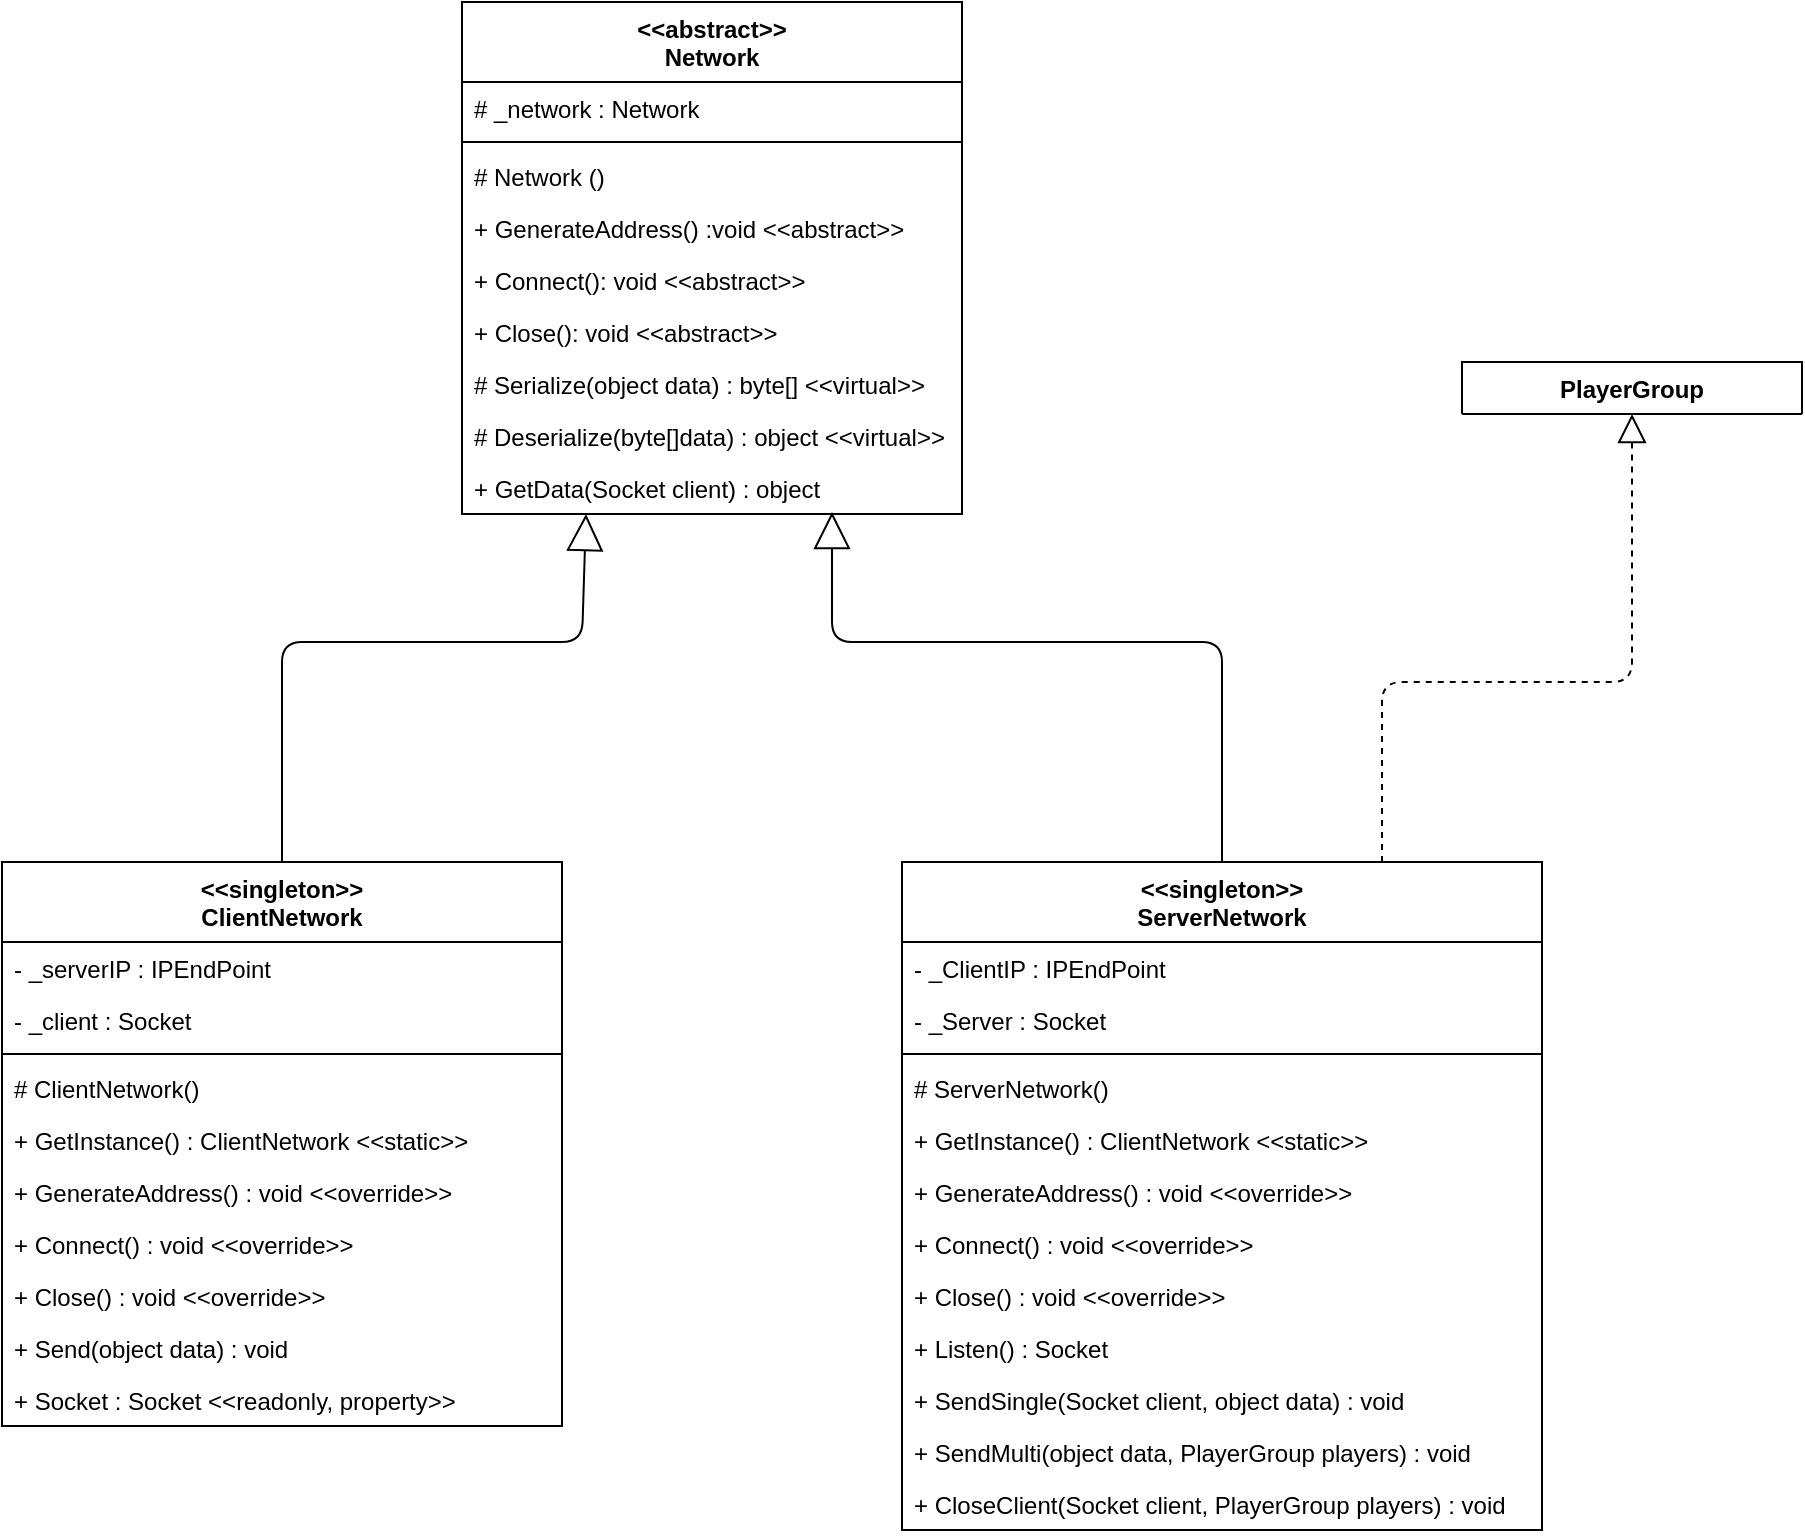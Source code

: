 <mxfile version="15.2.9"><diagram id="tgsOs3fxPP7kzZZRs3cK" name="Page-1"><mxGraphModel dx="700" dy="736" grid="1" gridSize="10" guides="1" tooltips="1" connect="1" arrows="1" fold="1" page="1" pageScale="1" pageWidth="850" pageHeight="1100" math="0" shadow="0"><root><mxCell id="0"/><mxCell id="1" parent="0"/><mxCell id="1fFks_8FyUJux0Z1k4WF-1" value="&lt;&lt;abstract&gt;&gt;&#xA;Network" style="swimlane;fontStyle=1;align=center;verticalAlign=top;childLayout=stackLayout;horizontal=1;startSize=40;horizontalStack=0;resizeParent=1;resizeParentMax=0;resizeLast=0;collapsible=1;marginBottom=0;" vertex="1" parent="1"><mxGeometry x="320" y="160" width="250" height="256" as="geometry"/></mxCell><mxCell id="1fFks_8FyUJux0Z1k4WF-2" value="# _network : Network" style="text;strokeColor=none;fillColor=none;align=left;verticalAlign=top;spacingLeft=4;spacingRight=4;overflow=hidden;rotatable=0;points=[[0,0.5],[1,0.5]];portConstraint=eastwest;" vertex="1" parent="1fFks_8FyUJux0Z1k4WF-1"><mxGeometry y="40" width="250" height="26" as="geometry"/></mxCell><mxCell id="1fFks_8FyUJux0Z1k4WF-3" value="" style="line;strokeWidth=1;fillColor=none;align=left;verticalAlign=middle;spacingTop=-1;spacingLeft=3;spacingRight=3;rotatable=0;labelPosition=right;points=[];portConstraint=eastwest;" vertex="1" parent="1fFks_8FyUJux0Z1k4WF-1"><mxGeometry y="66" width="250" height="8" as="geometry"/></mxCell><mxCell id="1fFks_8FyUJux0Z1k4WF-4" value="# Network ()" style="text;strokeColor=none;fillColor=none;align=left;verticalAlign=top;spacingLeft=4;spacingRight=4;overflow=hidden;rotatable=0;points=[[0,0.5],[1,0.5]];portConstraint=eastwest;" vertex="1" parent="1fFks_8FyUJux0Z1k4WF-1"><mxGeometry y="74" width="250" height="26" as="geometry"/></mxCell><mxCell id="1fFks_8FyUJux0Z1k4WF-7" value="+ GenerateAddress() :void &lt;&lt;abstract&gt;&gt;" style="text;strokeColor=none;fillColor=none;align=left;verticalAlign=top;spacingLeft=4;spacingRight=4;overflow=hidden;rotatable=0;points=[[0,0.5],[1,0.5]];portConstraint=eastwest;" vertex="1" parent="1fFks_8FyUJux0Z1k4WF-1"><mxGeometry y="100" width="250" height="26" as="geometry"/></mxCell><mxCell id="1fFks_8FyUJux0Z1k4WF-8" value="+ Connect(): void &lt;&lt;abstract&gt;&gt;" style="text;strokeColor=none;fillColor=none;align=left;verticalAlign=top;spacingLeft=4;spacingRight=4;overflow=hidden;rotatable=0;points=[[0,0.5],[1,0.5]];portConstraint=eastwest;" vertex="1" parent="1fFks_8FyUJux0Z1k4WF-1"><mxGeometry y="126" width="250" height="26" as="geometry"/></mxCell><mxCell id="1fFks_8FyUJux0Z1k4WF-9" value="+ Close(): void &lt;&lt;abstract&gt;&gt;" style="text;strokeColor=none;fillColor=none;align=left;verticalAlign=top;spacingLeft=4;spacingRight=4;overflow=hidden;rotatable=0;points=[[0,0.5],[1,0.5]];portConstraint=eastwest;" vertex="1" parent="1fFks_8FyUJux0Z1k4WF-1"><mxGeometry y="152" width="250" height="26" as="geometry"/></mxCell><mxCell id="1fFks_8FyUJux0Z1k4WF-10" value="# Serialize(object data) : byte[] &lt;&lt;virtual&gt;&gt;" style="text;strokeColor=none;fillColor=none;align=left;verticalAlign=top;spacingLeft=4;spacingRight=4;overflow=hidden;rotatable=0;points=[[0,0.5],[1,0.5]];portConstraint=eastwest;" vertex="1" parent="1fFks_8FyUJux0Z1k4WF-1"><mxGeometry y="178" width="250" height="26" as="geometry"/></mxCell><mxCell id="1fFks_8FyUJux0Z1k4WF-11" value="# Deserialize(byte[]data) : object &lt;&lt;virtual&gt;&gt;" style="text;strokeColor=none;fillColor=none;align=left;verticalAlign=top;spacingLeft=4;spacingRight=4;overflow=hidden;rotatable=0;points=[[0,0.5],[1,0.5]];portConstraint=eastwest;" vertex="1" parent="1fFks_8FyUJux0Z1k4WF-1"><mxGeometry y="204" width="250" height="26" as="geometry"/></mxCell><mxCell id="1fFks_8FyUJux0Z1k4WF-12" value="+ GetData(Socket client) : object" style="text;strokeColor=none;fillColor=none;align=left;verticalAlign=top;spacingLeft=4;spacingRight=4;overflow=hidden;rotatable=0;points=[[0,0.5],[1,0.5]];portConstraint=eastwest;" vertex="1" parent="1fFks_8FyUJux0Z1k4WF-1"><mxGeometry y="230" width="250" height="26" as="geometry"/></mxCell><mxCell id="1fFks_8FyUJux0Z1k4WF-13" value="&lt;&lt;singleton&gt;&gt;&#xA;ClientNetwork" style="swimlane;fontStyle=1;align=center;verticalAlign=top;childLayout=stackLayout;horizontal=1;startSize=40;horizontalStack=0;resizeParent=1;resizeParentMax=0;resizeLast=0;collapsible=1;marginBottom=0;" vertex="1" parent="1"><mxGeometry x="90" y="590" width="280" height="282" as="geometry"/></mxCell><mxCell id="1fFks_8FyUJux0Z1k4WF-14" value="- _serverIP : IPEndPoint" style="text;strokeColor=none;fillColor=none;align=left;verticalAlign=top;spacingLeft=4;spacingRight=4;overflow=hidden;rotatable=0;points=[[0,0.5],[1,0.5]];portConstraint=eastwest;" vertex="1" parent="1fFks_8FyUJux0Z1k4WF-13"><mxGeometry y="40" width="280" height="26" as="geometry"/></mxCell><mxCell id="1fFks_8FyUJux0Z1k4WF-17" value="- _client : Socket" style="text;strokeColor=none;fillColor=none;align=left;verticalAlign=top;spacingLeft=4;spacingRight=4;overflow=hidden;rotatable=0;points=[[0,0.5],[1,0.5]];portConstraint=eastwest;" vertex="1" parent="1fFks_8FyUJux0Z1k4WF-13"><mxGeometry y="66" width="280" height="26" as="geometry"/></mxCell><mxCell id="1fFks_8FyUJux0Z1k4WF-15" value="" style="line;strokeWidth=1;fillColor=none;align=left;verticalAlign=middle;spacingTop=-1;spacingLeft=3;spacingRight=3;rotatable=0;labelPosition=right;points=[];portConstraint=eastwest;" vertex="1" parent="1fFks_8FyUJux0Z1k4WF-13"><mxGeometry y="92" width="280" height="8" as="geometry"/></mxCell><mxCell id="1fFks_8FyUJux0Z1k4WF-16" value="# ClientNetwork()" style="text;strokeColor=none;fillColor=none;align=left;verticalAlign=top;spacingLeft=4;spacingRight=4;overflow=hidden;rotatable=0;points=[[0,0.5],[1,0.5]];portConstraint=eastwest;" vertex="1" parent="1fFks_8FyUJux0Z1k4WF-13"><mxGeometry y="100" width="280" height="26" as="geometry"/></mxCell><mxCell id="1fFks_8FyUJux0Z1k4WF-18" value="+ GetInstance() : ClientNetwork &lt;&lt;static&gt;&gt;" style="text;strokeColor=none;fillColor=none;align=left;verticalAlign=top;spacingLeft=4;spacingRight=4;overflow=hidden;rotatable=0;points=[[0,0.5],[1,0.5]];portConstraint=eastwest;" vertex="1" parent="1fFks_8FyUJux0Z1k4WF-13"><mxGeometry y="126" width="280" height="26" as="geometry"/></mxCell><mxCell id="1fFks_8FyUJux0Z1k4WF-19" value="+ GenerateAddress() : void &lt;&lt;override&gt;&gt;" style="text;strokeColor=none;fillColor=none;align=left;verticalAlign=top;spacingLeft=4;spacingRight=4;overflow=hidden;rotatable=0;points=[[0,0.5],[1,0.5]];portConstraint=eastwest;" vertex="1" parent="1fFks_8FyUJux0Z1k4WF-13"><mxGeometry y="152" width="280" height="26" as="geometry"/></mxCell><mxCell id="1fFks_8FyUJux0Z1k4WF-20" value="+ Connect() : void &lt;&lt;override&gt;&gt;" style="text;strokeColor=none;fillColor=none;align=left;verticalAlign=top;spacingLeft=4;spacingRight=4;overflow=hidden;rotatable=0;points=[[0,0.5],[1,0.5]];portConstraint=eastwest;" vertex="1" parent="1fFks_8FyUJux0Z1k4WF-13"><mxGeometry y="178" width="280" height="26" as="geometry"/></mxCell><mxCell id="1fFks_8FyUJux0Z1k4WF-21" value="+ Close() : void &lt;&lt;override&gt;&gt;" style="text;strokeColor=none;fillColor=none;align=left;verticalAlign=top;spacingLeft=4;spacingRight=4;overflow=hidden;rotatable=0;points=[[0,0.5],[1,0.5]];portConstraint=eastwest;" vertex="1" parent="1fFks_8FyUJux0Z1k4WF-13"><mxGeometry y="204" width="280" height="26" as="geometry"/></mxCell><mxCell id="1fFks_8FyUJux0Z1k4WF-22" value="+ Send(object data) : void" style="text;strokeColor=none;fillColor=none;align=left;verticalAlign=top;spacingLeft=4;spacingRight=4;overflow=hidden;rotatable=0;points=[[0,0.5],[1,0.5]];portConstraint=eastwest;" vertex="1" parent="1fFks_8FyUJux0Z1k4WF-13"><mxGeometry y="230" width="280" height="26" as="geometry"/></mxCell><mxCell id="1fFks_8FyUJux0Z1k4WF-23" value="+ Socket : Socket &lt;&lt;readonly, property&gt;&gt;" style="text;strokeColor=none;fillColor=none;align=left;verticalAlign=top;spacingLeft=4;spacingRight=4;overflow=hidden;rotatable=0;points=[[0,0.5],[1,0.5]];portConstraint=eastwest;" vertex="1" parent="1fFks_8FyUJux0Z1k4WF-13"><mxGeometry y="256" width="280" height="26" as="geometry"/></mxCell><mxCell id="1fFks_8FyUJux0Z1k4WF-24" value="" style="endArrow=block;endSize=16;endFill=0;html=1;exitX=0.5;exitY=0;exitDx=0;exitDy=0;entryX=0.248;entryY=1;entryDx=0;entryDy=0;entryPerimeter=0;" edge="1" parent="1" source="1fFks_8FyUJux0Z1k4WF-13" target="1fFks_8FyUJux0Z1k4WF-12"><mxGeometry width="160" relative="1" as="geometry"><mxPoint x="360" y="570" as="sourcePoint"/><mxPoint x="520" y="570" as="targetPoint"/><Array as="points"><mxPoint x="230" y="480"/><mxPoint x="380" y="480"/></Array></mxGeometry></mxCell><mxCell id="1fFks_8FyUJux0Z1k4WF-25" value="&lt;&lt;singleton&gt;&gt;&#xA;ServerNetwork" style="swimlane;fontStyle=1;align=center;verticalAlign=top;childLayout=stackLayout;horizontal=1;startSize=40;horizontalStack=0;resizeParent=1;resizeParentMax=0;resizeLast=0;collapsible=1;marginBottom=0;" vertex="1" parent="1"><mxGeometry x="540" y="590" width="320" height="334" as="geometry"/></mxCell><mxCell id="1fFks_8FyUJux0Z1k4WF-26" value="- _ClientIP : IPEndPoint" style="text;strokeColor=none;fillColor=none;align=left;verticalAlign=top;spacingLeft=4;spacingRight=4;overflow=hidden;rotatable=0;points=[[0,0.5],[1,0.5]];portConstraint=eastwest;" vertex="1" parent="1fFks_8FyUJux0Z1k4WF-25"><mxGeometry y="40" width="320" height="26" as="geometry"/></mxCell><mxCell id="1fFks_8FyUJux0Z1k4WF-27" value="- _Server : Socket" style="text;strokeColor=none;fillColor=none;align=left;verticalAlign=top;spacingLeft=4;spacingRight=4;overflow=hidden;rotatable=0;points=[[0,0.5],[1,0.5]];portConstraint=eastwest;" vertex="1" parent="1fFks_8FyUJux0Z1k4WF-25"><mxGeometry y="66" width="320" height="26" as="geometry"/></mxCell><mxCell id="1fFks_8FyUJux0Z1k4WF-28" value="" style="line;strokeWidth=1;fillColor=none;align=left;verticalAlign=middle;spacingTop=-1;spacingLeft=3;spacingRight=3;rotatable=0;labelPosition=right;points=[];portConstraint=eastwest;" vertex="1" parent="1fFks_8FyUJux0Z1k4WF-25"><mxGeometry y="92" width="320" height="8" as="geometry"/></mxCell><mxCell id="1fFks_8FyUJux0Z1k4WF-29" value="# ServerNetwork()" style="text;strokeColor=none;fillColor=none;align=left;verticalAlign=top;spacingLeft=4;spacingRight=4;overflow=hidden;rotatable=0;points=[[0,0.5],[1,0.5]];portConstraint=eastwest;" vertex="1" parent="1fFks_8FyUJux0Z1k4WF-25"><mxGeometry y="100" width="320" height="26" as="geometry"/></mxCell><mxCell id="1fFks_8FyUJux0Z1k4WF-30" value="+ GetInstance() : ClientNetwork &lt;&lt;static&gt;&gt;" style="text;strokeColor=none;fillColor=none;align=left;verticalAlign=top;spacingLeft=4;spacingRight=4;overflow=hidden;rotatable=0;points=[[0,0.5],[1,0.5]];portConstraint=eastwest;" vertex="1" parent="1fFks_8FyUJux0Z1k4WF-25"><mxGeometry y="126" width="320" height="26" as="geometry"/></mxCell><mxCell id="1fFks_8FyUJux0Z1k4WF-31" value="+ GenerateAddress() : void &lt;&lt;override&gt;&gt;" style="text;strokeColor=none;fillColor=none;align=left;verticalAlign=top;spacingLeft=4;spacingRight=4;overflow=hidden;rotatable=0;points=[[0,0.5],[1,0.5]];portConstraint=eastwest;" vertex="1" parent="1fFks_8FyUJux0Z1k4WF-25"><mxGeometry y="152" width="320" height="26" as="geometry"/></mxCell><mxCell id="1fFks_8FyUJux0Z1k4WF-32" value="+ Connect() : void &lt;&lt;override&gt;&gt;" style="text;strokeColor=none;fillColor=none;align=left;verticalAlign=top;spacingLeft=4;spacingRight=4;overflow=hidden;rotatable=0;points=[[0,0.5],[1,0.5]];portConstraint=eastwest;" vertex="1" parent="1fFks_8FyUJux0Z1k4WF-25"><mxGeometry y="178" width="320" height="26" as="geometry"/></mxCell><mxCell id="1fFks_8FyUJux0Z1k4WF-33" value="+ Close() : void &lt;&lt;override&gt;&gt;" style="text;strokeColor=none;fillColor=none;align=left;verticalAlign=top;spacingLeft=4;spacingRight=4;overflow=hidden;rotatable=0;points=[[0,0.5],[1,0.5]];portConstraint=eastwest;" vertex="1" parent="1fFks_8FyUJux0Z1k4WF-25"><mxGeometry y="204" width="320" height="26" as="geometry"/></mxCell><mxCell id="1fFks_8FyUJux0Z1k4WF-36" value="+ Listen() : Socket " style="text;strokeColor=none;fillColor=none;align=left;verticalAlign=top;spacingLeft=4;spacingRight=4;overflow=hidden;rotatable=0;points=[[0,0.5],[1,0.5]];portConstraint=eastwest;" vertex="1" parent="1fFks_8FyUJux0Z1k4WF-25"><mxGeometry y="230" width="320" height="26" as="geometry"/></mxCell><mxCell id="1fFks_8FyUJux0Z1k4WF-34" value="+ SendSingle(Socket client, object data) : void" style="text;strokeColor=none;fillColor=none;align=left;verticalAlign=top;spacingLeft=4;spacingRight=4;overflow=hidden;rotatable=0;points=[[0,0.5],[1,0.5]];portConstraint=eastwest;" vertex="1" parent="1fFks_8FyUJux0Z1k4WF-25"><mxGeometry y="256" width="320" height="26" as="geometry"/></mxCell><mxCell id="1fFks_8FyUJux0Z1k4WF-37" value="+ SendMulti(object data, PlayerGroup players) : void" style="text;strokeColor=none;fillColor=none;align=left;verticalAlign=top;spacingLeft=4;spacingRight=4;overflow=hidden;rotatable=0;points=[[0,0.5],[1,0.5]];portConstraint=eastwest;" vertex="1" parent="1fFks_8FyUJux0Z1k4WF-25"><mxGeometry y="282" width="320" height="26" as="geometry"/></mxCell><mxCell id="1fFks_8FyUJux0Z1k4WF-35" value="+ CloseClient(Socket client, PlayerGroup players) : void" style="text;strokeColor=none;fillColor=none;align=left;verticalAlign=top;spacingLeft=4;spacingRight=4;overflow=hidden;rotatable=0;points=[[0,0.5],[1,0.5]];portConstraint=eastwest;" vertex="1" parent="1fFks_8FyUJux0Z1k4WF-25"><mxGeometry y="308" width="320" height="26" as="geometry"/></mxCell><mxCell id="1fFks_8FyUJux0Z1k4WF-39" value="" style="endArrow=block;endSize=16;endFill=0;html=1;entryX=0.74;entryY=0.962;entryDx=0;entryDy=0;entryPerimeter=0;exitX=0.5;exitY=0;exitDx=0;exitDy=0;" edge="1" parent="1" source="1fFks_8FyUJux0Z1k4WF-25" target="1fFks_8FyUJux0Z1k4WF-12"><mxGeometry width="160" relative="1" as="geometry"><mxPoint x="460" y="450" as="sourcePoint"/><mxPoint x="620" y="450" as="targetPoint"/><Array as="points"><mxPoint x="700" y="480"/><mxPoint x="505" y="480"/></Array></mxGeometry></mxCell><mxCell id="1fFks_8FyUJux0Z1k4WF-40" value="PlayerGroup" style="swimlane;fontStyle=1;align=center;verticalAlign=top;childLayout=stackLayout;horizontal=1;startSize=26;horizontalStack=0;resizeParent=1;resizeParentMax=0;resizeLast=0;collapsible=1;marginBottom=0;" vertex="1" collapsed="1" parent="1"><mxGeometry x="820" y="340" width="170" height="26" as="geometry"><mxRectangle x="860" y="430" width="160" height="34" as="alternateBounds"/></mxGeometry></mxCell><mxCell id="1fFks_8FyUJux0Z1k4WF-42" value="" style="line;strokeWidth=1;fillColor=none;align=left;verticalAlign=middle;spacingTop=-1;spacingLeft=3;spacingRight=3;rotatable=0;labelPosition=right;points=[];portConstraint=eastwest;" vertex="1" parent="1fFks_8FyUJux0Z1k4WF-40"><mxGeometry y="26" width="170" height="8" as="geometry"/></mxCell><mxCell id="1fFks_8FyUJux0Z1k4WF-44" value="" style="endArrow=block;dashed=1;endFill=0;endSize=12;html=1;exitX=0.75;exitY=0;exitDx=0;exitDy=0;entryX=0.5;entryY=1;entryDx=0;entryDy=0;" edge="1" parent="1" source="1fFks_8FyUJux0Z1k4WF-25" target="1fFks_8FyUJux0Z1k4WF-40"><mxGeometry width="160" relative="1" as="geometry"><mxPoint x="730" y="540" as="sourcePoint"/><mxPoint x="890" y="540" as="targetPoint"/><Array as="points"><mxPoint x="780" y="500"/><mxPoint x="905" y="500"/></Array></mxGeometry></mxCell></root></mxGraphModel></diagram></mxfile>